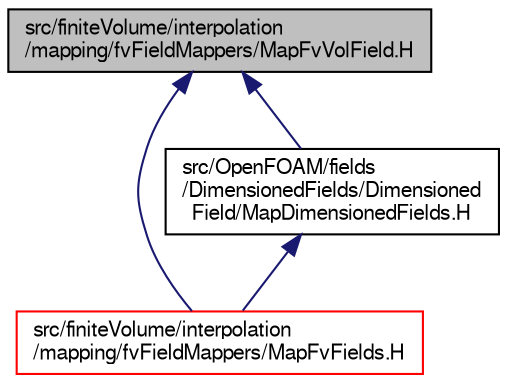 digraph "src/finiteVolume/interpolation/mapping/fvFieldMappers/MapFvVolField.H"
{
  bgcolor="transparent";
  edge [fontname="FreeSans",fontsize="10",labelfontname="FreeSans",labelfontsize="10"];
  node [fontname="FreeSans",fontsize="10",shape=record];
  Node270 [label="src/finiteVolume/interpolation\l/mapping/fvFieldMappers/MapFvVolField.H",height=0.2,width=0.4,color="black", fillcolor="grey75", style="filled", fontcolor="black"];
  Node270 -> Node271 [dir="back",color="midnightblue",fontsize="10",style="solid",fontname="FreeSans"];
  Node271 [label="src/finiteVolume/interpolation\l/mapping/fvFieldMappers/MapFvFields.H",height=0.2,width=0.4,color="red",URL="$a03863.html"];
  Node270 -> Node273 [dir="back",color="midnightblue",fontsize="10",style="solid",fontname="FreeSans"];
  Node273 [label="src/OpenFOAM/fields\l/DimensionedFields/Dimensioned\lField/MapDimensionedFields.H",height=0.2,width=0.4,color="black",URL="$a09437.html",tooltip="Generic internal field mapper for dimensioned fields. For \"real\" mapping, add template specialisation..."];
  Node273 -> Node271 [dir="back",color="midnightblue",fontsize="10",style="solid",fontname="FreeSans"];
}
